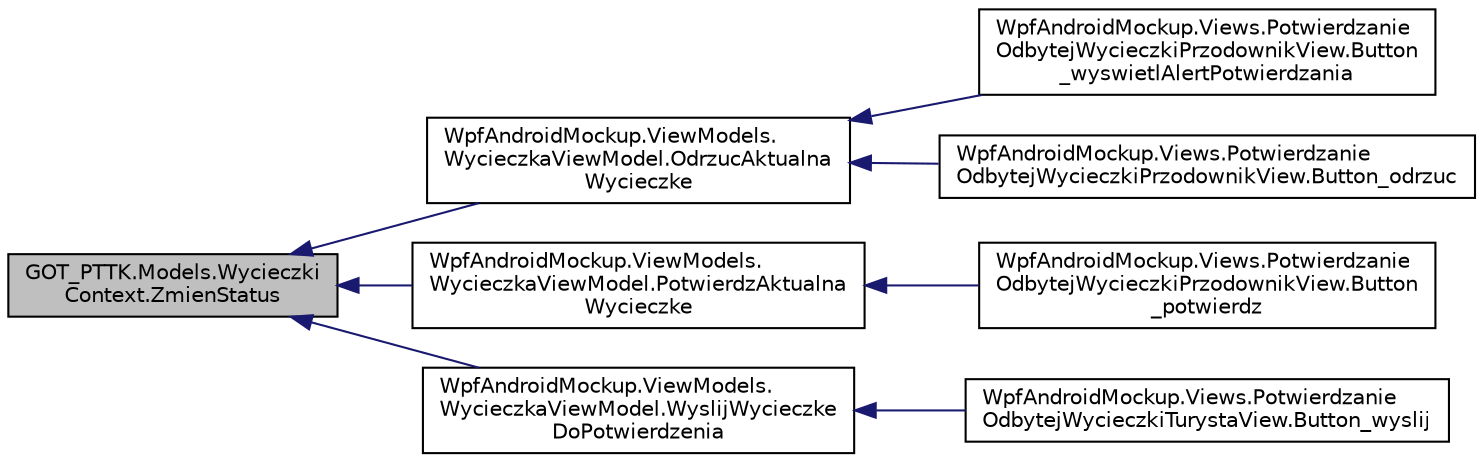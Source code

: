 digraph "GOT_PTTK.Models.WycieczkiContext.ZmienStatus"
{
 // INTERACTIVE_SVG=YES
  edge [fontname="Helvetica",fontsize="10",labelfontname="Helvetica",labelfontsize="10"];
  node [fontname="Helvetica",fontsize="10",shape=record];
  rankdir="LR";
  Node38 [label="GOT_PTTK.Models.Wycieczki\lContext.ZmienStatus",height=0.2,width=0.4,color="black", fillcolor="grey75", style="filled", fontcolor="black"];
  Node38 -> Node39 [dir="back",color="midnightblue",fontsize="10",style="solid",fontname="Helvetica"];
  Node39 [label="WpfAndroidMockup.ViewModels.\lWycieczkaViewModel.OdrzucAktualna\lWycieczke",height=0.2,width=0.4,color="black", fillcolor="white", style="filled",URL="$class_wpf_android_mockup_1_1_view_models_1_1_wycieczka_view_model.html#af20b7355b3ef7c1aa457277609ccf56d",tooltip="Zmienia w bazie status aktualnej wycieczki na niepotwierdzoną przez przodownika "];
  Node39 -> Node40 [dir="back",color="midnightblue",fontsize="10",style="solid",fontname="Helvetica"];
  Node40 [label="WpfAndroidMockup.Views.Potwierdzanie\lOdbytejWycieczkiPrzodownikView.Button\l_wyswietlAlertPotwierdzania",height=0.2,width=0.4,color="black", fillcolor="white", style="filled",URL="$class_wpf_android_mockup_1_1_views_1_1_potwierdzanie_odbytej_wycieczki_przodownik_view.html#a0365c58274ebf5390c50615c34590fd1",tooltip="Wyświetla okno do potwierdzania wycieczki przez przodownika "];
  Node39 -> Node41 [dir="back",color="midnightblue",fontsize="10",style="solid",fontname="Helvetica"];
  Node41 [label="WpfAndroidMockup.Views.Potwierdzanie\lOdbytejWycieczkiPrzodownikView.Button_odrzuc",height=0.2,width=0.4,color="black", fillcolor="white", style="filled",URL="$class_wpf_android_mockup_1_1_views_1_1_potwierdzanie_odbytej_wycieczki_przodownik_view.html#a442ce1d31e4b93fe2cd4a92a33370815",tooltip="Logika przycisku odpowiedzialnego za odrzucenie wycieczki "];
  Node38 -> Node42 [dir="back",color="midnightblue",fontsize="10",style="solid",fontname="Helvetica"];
  Node42 [label="WpfAndroidMockup.ViewModels.\lWycieczkaViewModel.PotwierdzAktualna\lWycieczke",height=0.2,width=0.4,color="black", fillcolor="white", style="filled",URL="$class_wpf_android_mockup_1_1_view_models_1_1_wycieczka_view_model.html#af596383718c2111fedb24f056ae97a88",tooltip="Zmienia w bazie status aktualnej wycieczki na potwierdzoną przez przodownika "];
  Node42 -> Node43 [dir="back",color="midnightblue",fontsize="10",style="solid",fontname="Helvetica"];
  Node43 [label="WpfAndroidMockup.Views.Potwierdzanie\lOdbytejWycieczkiPrzodownikView.Button\l_potwierdz",height=0.2,width=0.4,color="black", fillcolor="white", style="filled",URL="$class_wpf_android_mockup_1_1_views_1_1_potwierdzanie_odbytej_wycieczki_przodownik_view.html#a145ca904e0ab6e5c6dd7fcead22e4b07",tooltip="Logika przycisku odpowiedzialnego za potwierdzanie odbycia wycieczki "];
  Node38 -> Node44 [dir="back",color="midnightblue",fontsize="10",style="solid",fontname="Helvetica"];
  Node44 [label="WpfAndroidMockup.ViewModels.\lWycieczkaViewModel.WyslijWycieczke\lDoPotwierdzenia",height=0.2,width=0.4,color="black", fillcolor="white", style="filled",URL="$class_wpf_android_mockup_1_1_view_models_1_1_wycieczka_view_model.html#af8dea5f237db50399986de14c279a0c7",tooltip="Wysyła przodonikowi wycieczkę do potwierdzenia "];
  Node44 -> Node45 [dir="back",color="midnightblue",fontsize="10",style="solid",fontname="Helvetica"];
  Node45 [label="WpfAndroidMockup.Views.Potwierdzanie\lOdbytejWycieczkiTurystaView.Button_wyslij",height=0.2,width=0.4,color="black", fillcolor="white", style="filled",URL="$class_wpf_android_mockup_1_1_views_1_1_potwierdzanie_odbytej_wycieczki_turysta_view.html#a4433a715ff1d62f8baf1571019a22268",tooltip="Logika przycisku przesyłania wycieczki do potwierdzenia porzodownikowi "];
}
